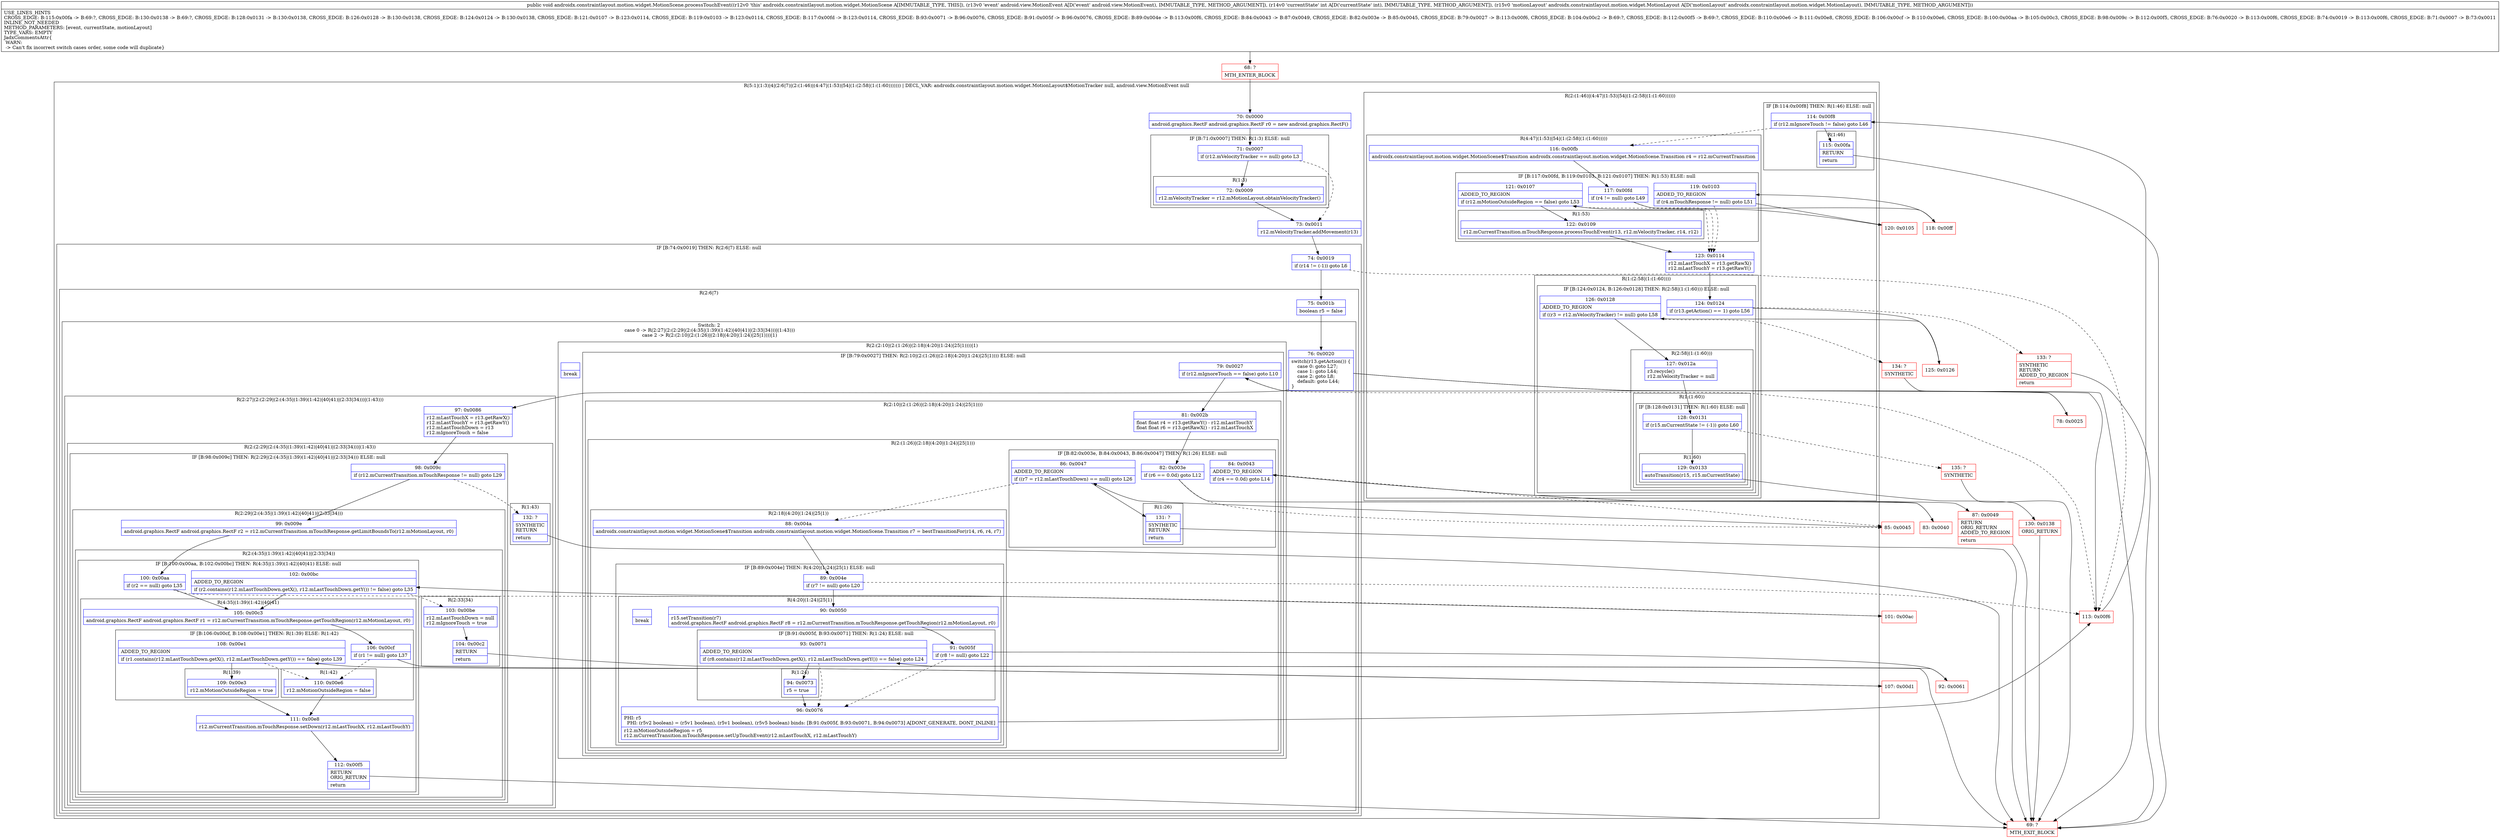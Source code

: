 digraph "CFG forandroidx.constraintlayout.motion.widget.MotionScene.processTouchEvent(Landroid\/view\/MotionEvent;ILandroidx\/constraintlayout\/motion\/widget\/MotionLayout;)V" {
subgraph cluster_Region_1083911139 {
label = "R(5:1|(1:3)|4|(2:6|7)|(2:(1:46)|(4:47|(1:53)|54|(1:(2:58|(1:(1:60))))))) | DECL_VAR: androidx.constraintlayout.motion.widget.MotionLayout$MotionTracker null, android.view.MotionEvent null\l";
node [shape=record,color=blue];
Node_70 [shape=record,label="{70\:\ 0x0000|android.graphics.RectF android.graphics.RectF r0 = new android.graphics.RectF()\l}"];
subgraph cluster_IfRegion_1502922907 {
label = "IF [B:71:0x0007] THEN: R(1:3) ELSE: null";
node [shape=record,color=blue];
Node_71 [shape=record,label="{71\:\ 0x0007|if (r12.mVelocityTracker == null) goto L3\l}"];
subgraph cluster_Region_627028619 {
label = "R(1:3)";
node [shape=record,color=blue];
Node_72 [shape=record,label="{72\:\ 0x0009|r12.mVelocityTracker = r12.mMotionLayout.obtainVelocityTracker()\l}"];
}
}
Node_73 [shape=record,label="{73\:\ 0x0011|r12.mVelocityTracker.addMovement(r13)\l}"];
subgraph cluster_IfRegion_807709072 {
label = "IF [B:74:0x0019] THEN: R(2:6|7) ELSE: null";
node [shape=record,color=blue];
Node_74 [shape=record,label="{74\:\ 0x0019|if (r14 != (\-1)) goto L6\l}"];
subgraph cluster_Region_1306643761 {
label = "R(2:6|7)";
node [shape=record,color=blue];
Node_75 [shape=record,label="{75\:\ 0x001b|boolean r5 = false\l}"];
subgraph cluster_SwitchRegion_1075729211 {
label = "Switch: 2
 case 0 -> R(2:27|(2:(2:29|(2:(4:35|(1:39)(1:42)|40|41)|(2:33|34)))|(1:43)))
 case 2 -> R(2:(2:10|(2:(1:26)|(2:18|(4:20|(1:24)|25|1))))|1)";
node [shape=record,color=blue];
Node_76 [shape=record,label="{76\:\ 0x0020|switch(r13.getAction()) \{\l    case 0: goto L27;\l    case 1: goto L44;\l    case 2: goto L8;\l    default: goto L44;\l\}\l}"];
subgraph cluster_Region_1060211635 {
label = "R(2:27|(2:(2:29|(2:(4:35|(1:39)(1:42)|40|41)|(2:33|34)))|(1:43)))";
node [shape=record,color=blue];
Node_97 [shape=record,label="{97\:\ 0x0086|r12.mLastTouchX = r13.getRawX()\lr12.mLastTouchY = r13.getRawY()\lr12.mLastTouchDown = r13\lr12.mIgnoreTouch = false\l}"];
subgraph cluster_Region_1738714420 {
label = "R(2:(2:29|(2:(4:35|(1:39)(1:42)|40|41)|(2:33|34)))|(1:43))";
node [shape=record,color=blue];
subgraph cluster_IfRegion_1927274617 {
label = "IF [B:98:0x009c] THEN: R(2:29|(2:(4:35|(1:39)(1:42)|40|41)|(2:33|34))) ELSE: null";
node [shape=record,color=blue];
Node_98 [shape=record,label="{98\:\ 0x009c|if (r12.mCurrentTransition.mTouchResponse != null) goto L29\l}"];
subgraph cluster_Region_1519250544 {
label = "R(2:29|(2:(4:35|(1:39)(1:42)|40|41)|(2:33|34)))";
node [shape=record,color=blue];
Node_99 [shape=record,label="{99\:\ 0x009e|android.graphics.RectF android.graphics.RectF r2 = r12.mCurrentTransition.mTouchResponse.getLimitBoundsTo(r12.mMotionLayout, r0)\l}"];
subgraph cluster_Region_1080746642 {
label = "R(2:(4:35|(1:39)(1:42)|40|41)|(2:33|34))";
node [shape=record,color=blue];
subgraph cluster_IfRegion_1001137449 {
label = "IF [B:100:0x00aa, B:102:0x00bc] THEN: R(4:35|(1:39)(1:42)|40|41) ELSE: null";
node [shape=record,color=blue];
Node_100 [shape=record,label="{100\:\ 0x00aa|if (r2 == null) goto L35\l}"];
Node_102 [shape=record,label="{102\:\ 0x00bc|ADDED_TO_REGION\l|if (r2.contains(r12.mLastTouchDown.getX(), r12.mLastTouchDown.getY()) != false) goto L35\l}"];
subgraph cluster_Region_671235086 {
label = "R(4:35|(1:39)(1:42)|40|41)";
node [shape=record,color=blue];
Node_105 [shape=record,label="{105\:\ 0x00c3|android.graphics.RectF android.graphics.RectF r1 = r12.mCurrentTransition.mTouchResponse.getTouchRegion(r12.mMotionLayout, r0)\l}"];
subgraph cluster_IfRegion_484322021 {
label = "IF [B:106:0x00cf, B:108:0x00e1] THEN: R(1:39) ELSE: R(1:42)";
node [shape=record,color=blue];
Node_106 [shape=record,label="{106\:\ 0x00cf|if (r1 != null) goto L37\l}"];
Node_108 [shape=record,label="{108\:\ 0x00e1|ADDED_TO_REGION\l|if (r1.contains(r12.mLastTouchDown.getX(), r12.mLastTouchDown.getY()) == false) goto L39\l}"];
subgraph cluster_Region_1941280063 {
label = "R(1:39)";
node [shape=record,color=blue];
Node_109 [shape=record,label="{109\:\ 0x00e3|r12.mMotionOutsideRegion = true\l}"];
}
subgraph cluster_Region_17583472 {
label = "R(1:42)";
node [shape=record,color=blue];
Node_110 [shape=record,label="{110\:\ 0x00e6|r12.mMotionOutsideRegion = false\l}"];
}
}
Node_111 [shape=record,label="{111\:\ 0x00e8|r12.mCurrentTransition.mTouchResponse.setDown(r12.mLastTouchX, r12.mLastTouchY)\l}"];
Node_112 [shape=record,label="{112\:\ 0x00f5|RETURN\lORIG_RETURN\l|return\l}"];
}
}
subgraph cluster_Region_207464704 {
label = "R(2:33|34)";
node [shape=record,color=blue];
Node_103 [shape=record,label="{103\:\ 0x00be|r12.mLastTouchDown = null\lr12.mIgnoreTouch = true\l}"];
Node_104 [shape=record,label="{104\:\ 0x00c2|RETURN\l|return\l}"];
}
}
}
}
subgraph cluster_Region_456434795 {
label = "R(1:43)";
node [shape=record,color=blue];
Node_132 [shape=record,label="{132\:\ ?|SYNTHETIC\lRETURN\l|return\l}"];
}
}
}
subgraph cluster_Region_1148704351 {
label = "R(2:(2:10|(2:(1:26)|(2:18|(4:20|(1:24)|25|1))))|1)";
node [shape=record,color=blue];
subgraph cluster_IfRegion_670266476 {
label = "IF [B:79:0x0027] THEN: R(2:10|(2:(1:26)|(2:18|(4:20|(1:24)|25|1)))) ELSE: null";
node [shape=record,color=blue];
Node_79 [shape=record,label="{79\:\ 0x0027|if (r12.mIgnoreTouch == false) goto L10\l}"];
subgraph cluster_Region_1595270154 {
label = "R(2:10|(2:(1:26)|(2:18|(4:20|(1:24)|25|1))))";
node [shape=record,color=blue];
Node_81 [shape=record,label="{81\:\ 0x002b|float float r4 = r13.getRawY() \- r12.mLastTouchY\lfloat float r6 = r13.getRawX() \- r12.mLastTouchX\l}"];
subgraph cluster_Region_1174920251 {
label = "R(2:(1:26)|(2:18|(4:20|(1:24)|25|1)))";
node [shape=record,color=blue];
subgraph cluster_IfRegion_1194100142 {
label = "IF [B:82:0x003e, B:84:0x0043, B:86:0x0047] THEN: R(1:26) ELSE: null";
node [shape=record,color=blue];
Node_82 [shape=record,label="{82\:\ 0x003e|if (r6 == 0.0d) goto L12\l}"];
Node_84 [shape=record,label="{84\:\ 0x0043|ADDED_TO_REGION\l|if (r4 == 0.0d) goto L14\l}"];
Node_86 [shape=record,label="{86\:\ 0x0047|ADDED_TO_REGION\l|if ((r7 = r12.mLastTouchDown) == null) goto L26\l}"];
subgraph cluster_Region_2024685420 {
label = "R(1:26)";
node [shape=record,color=blue];
Node_131 [shape=record,label="{131\:\ ?|SYNTHETIC\lRETURN\l|return\l}"];
}
}
subgraph cluster_Region_502494479 {
label = "R(2:18|(4:20|(1:24)|25|1))";
node [shape=record,color=blue];
Node_88 [shape=record,label="{88\:\ 0x004a|androidx.constraintlayout.motion.widget.MotionScene$Transition androidx.constraintlayout.motion.widget.MotionScene.Transition r7 = bestTransitionFor(r14, r6, r4, r7)\l}"];
subgraph cluster_IfRegion_1889004886 {
label = "IF [B:89:0x004e] THEN: R(4:20|(1:24)|25|1) ELSE: null";
node [shape=record,color=blue];
Node_89 [shape=record,label="{89\:\ 0x004e|if (r7 != null) goto L20\l}"];
subgraph cluster_Region_1488722691 {
label = "R(4:20|(1:24)|25|1)";
node [shape=record,color=blue];
Node_90 [shape=record,label="{90\:\ 0x0050|r15.setTransition(r7)\landroid.graphics.RectF android.graphics.RectF r8 = r12.mCurrentTransition.mTouchResponse.getTouchRegion(r12.mMotionLayout, r0)\l}"];
subgraph cluster_IfRegion_5399290 {
label = "IF [B:91:0x005f, B:93:0x0071] THEN: R(1:24) ELSE: null";
node [shape=record,color=blue];
Node_91 [shape=record,label="{91\:\ 0x005f|if (r8 != null) goto L22\l}"];
Node_93 [shape=record,label="{93\:\ 0x0071|ADDED_TO_REGION\l|if (r8.contains(r12.mLastTouchDown.getX(), r12.mLastTouchDown.getY()) == false) goto L24\l}"];
subgraph cluster_Region_1975362445 {
label = "R(1:24)";
node [shape=record,color=blue];
Node_94 [shape=record,label="{94\:\ 0x0073|r5 = true\l}"];
}
}
Node_96 [shape=record,label="{96\:\ 0x0076|PHI: r5 \l  PHI: (r5v2 boolean) = (r5v1 boolean), (r5v1 boolean), (r5v5 boolean) binds: [B:91:0x005f, B:93:0x0071, B:94:0x0073] A[DONT_GENERATE, DONT_INLINE]\l|r12.mMotionOutsideRegion = r5\lr12.mCurrentTransition.mTouchResponse.setUpTouchEvent(r12.mLastTouchX, r12.mLastTouchY)\l}"];
Node_InsnContainer_43109128 [shape=record,label="{|break\l}"];
}
}
}
}
}
}
Node_InsnContainer_1056804642 [shape=record,label="{|break\l}"];
}
}
}
}
subgraph cluster_Region_1180920514 {
label = "R(2:(1:46)|(4:47|(1:53)|54|(1:(2:58|(1:(1:60))))))";
node [shape=record,color=blue];
subgraph cluster_IfRegion_1337944125 {
label = "IF [B:114:0x00f8] THEN: R(1:46) ELSE: null";
node [shape=record,color=blue];
Node_114 [shape=record,label="{114\:\ 0x00f8|if (r12.mIgnoreTouch != false) goto L46\l}"];
subgraph cluster_Region_1140470601 {
label = "R(1:46)";
node [shape=record,color=blue];
Node_115 [shape=record,label="{115\:\ 0x00fa|RETURN\l|return\l}"];
}
}
subgraph cluster_Region_1105328068 {
label = "R(4:47|(1:53)|54|(1:(2:58|(1:(1:60)))))";
node [shape=record,color=blue];
Node_116 [shape=record,label="{116\:\ 0x00fb|androidx.constraintlayout.motion.widget.MotionScene$Transition androidx.constraintlayout.motion.widget.MotionScene.Transition r4 = r12.mCurrentTransition\l}"];
subgraph cluster_IfRegion_1958378980 {
label = "IF [B:117:0x00fd, B:119:0x0103, B:121:0x0107] THEN: R(1:53) ELSE: null";
node [shape=record,color=blue];
Node_117 [shape=record,label="{117\:\ 0x00fd|if (r4 != null) goto L49\l}"];
Node_119 [shape=record,label="{119\:\ 0x0103|ADDED_TO_REGION\l|if (r4.mTouchResponse != null) goto L51\l}"];
Node_121 [shape=record,label="{121\:\ 0x0107|ADDED_TO_REGION\l|if (r12.mMotionOutsideRegion == false) goto L53\l}"];
subgraph cluster_Region_296493195 {
label = "R(1:53)";
node [shape=record,color=blue];
Node_122 [shape=record,label="{122\:\ 0x0109|r12.mCurrentTransition.mTouchResponse.processTouchEvent(r13, r12.mVelocityTracker, r14, r12)\l}"];
}
}
Node_123 [shape=record,label="{123\:\ 0x0114|r12.mLastTouchX = r13.getRawX()\lr12.mLastTouchY = r13.getRawY()\l}"];
subgraph cluster_Region_1287945478 {
label = "R(1:(2:58|(1:(1:60))))";
node [shape=record,color=blue];
subgraph cluster_IfRegion_2014190115 {
label = "IF [B:124:0x0124, B:126:0x0128] THEN: R(2:58|(1:(1:60))) ELSE: null";
node [shape=record,color=blue];
Node_124 [shape=record,label="{124\:\ 0x0124|if (r13.getAction() == 1) goto L56\l}"];
Node_126 [shape=record,label="{126\:\ 0x0128|ADDED_TO_REGION\l|if ((r3 = r12.mVelocityTracker) != null) goto L58\l}"];
subgraph cluster_Region_1794907664 {
label = "R(2:58|(1:(1:60)))";
node [shape=record,color=blue];
Node_127 [shape=record,label="{127\:\ 0x012a|r3.recycle()\lr12.mVelocityTracker = null\l}"];
subgraph cluster_Region_447005628 {
label = "R(1:(1:60))";
node [shape=record,color=blue];
subgraph cluster_IfRegion_1969729955 {
label = "IF [B:128:0x0131] THEN: R(1:60) ELSE: null";
node [shape=record,color=blue];
Node_128 [shape=record,label="{128\:\ 0x0131|if (r15.mCurrentState != (\-1)) goto L60\l}"];
subgraph cluster_Region_2100322862 {
label = "R(1:60)";
node [shape=record,color=blue];
Node_129 [shape=record,label="{129\:\ 0x0133|autoTransition(r15, r15.mCurrentState)\l}"];
}
}
}
}
}
}
}
}
}
Node_68 [shape=record,color=red,label="{68\:\ ?|MTH_ENTER_BLOCK\l}"];
Node_78 [shape=record,color=red,label="{78\:\ 0x0025}"];
Node_83 [shape=record,color=red,label="{83\:\ 0x0040}"];
Node_87 [shape=record,color=red,label="{87\:\ 0x0049|RETURN\lORIG_RETURN\lADDED_TO_REGION\l|return\l}"];
Node_69 [shape=record,color=red,label="{69\:\ ?|MTH_EXIT_BLOCK\l}"];
Node_85 [shape=record,color=red,label="{85\:\ 0x0045}"];
Node_92 [shape=record,color=red,label="{92\:\ 0x0061}"];
Node_101 [shape=record,color=red,label="{101\:\ 0x00ac}"];
Node_107 [shape=record,color=red,label="{107\:\ 0x00d1}"];
Node_113 [shape=record,color=red,label="{113\:\ 0x00f6}"];
Node_118 [shape=record,color=red,label="{118\:\ 0x00ff}"];
Node_120 [shape=record,color=red,label="{120\:\ 0x0105}"];
Node_125 [shape=record,color=red,label="{125\:\ 0x0126}"];
Node_130 [shape=record,color=red,label="{130\:\ 0x0138|ORIG_RETURN\l}"];
Node_135 [shape=record,color=red,label="{135\:\ ?|SYNTHETIC\l}"];
Node_134 [shape=record,color=red,label="{134\:\ ?|SYNTHETIC\l}"];
Node_133 [shape=record,color=red,label="{133\:\ ?|SYNTHETIC\lRETURN\lADDED_TO_REGION\l|return\l}"];
MethodNode[shape=record,label="{public void androidx.constraintlayout.motion.widget.MotionScene.processTouchEvent((r12v0 'this' androidx.constraintlayout.motion.widget.MotionScene A[IMMUTABLE_TYPE, THIS]), (r13v0 'event' android.view.MotionEvent A[D('event' android.view.MotionEvent), IMMUTABLE_TYPE, METHOD_ARGUMENT]), (r14v0 'currentState' int A[D('currentState' int), IMMUTABLE_TYPE, METHOD_ARGUMENT]), (r15v0 'motionLayout' androidx.constraintlayout.motion.widget.MotionLayout A[D('motionLayout' androidx.constraintlayout.motion.widget.MotionLayout), IMMUTABLE_TYPE, METHOD_ARGUMENT]))  | USE_LINES_HINTS\lCROSS_EDGE: B:115:0x00fa \-\> B:69:?, CROSS_EDGE: B:130:0x0138 \-\> B:69:?, CROSS_EDGE: B:128:0x0131 \-\> B:130:0x0138, CROSS_EDGE: B:126:0x0128 \-\> B:130:0x0138, CROSS_EDGE: B:124:0x0124 \-\> B:130:0x0138, CROSS_EDGE: B:121:0x0107 \-\> B:123:0x0114, CROSS_EDGE: B:119:0x0103 \-\> B:123:0x0114, CROSS_EDGE: B:117:0x00fd \-\> B:123:0x0114, CROSS_EDGE: B:93:0x0071 \-\> B:96:0x0076, CROSS_EDGE: B:91:0x005f \-\> B:96:0x0076, CROSS_EDGE: B:89:0x004e \-\> B:113:0x00f6, CROSS_EDGE: B:84:0x0043 \-\> B:87:0x0049, CROSS_EDGE: B:82:0x003e \-\> B:85:0x0045, CROSS_EDGE: B:79:0x0027 \-\> B:113:0x00f6, CROSS_EDGE: B:104:0x00c2 \-\> B:69:?, CROSS_EDGE: B:112:0x00f5 \-\> B:69:?, CROSS_EDGE: B:110:0x00e6 \-\> B:111:0x00e8, CROSS_EDGE: B:106:0x00cf \-\> B:110:0x00e6, CROSS_EDGE: B:100:0x00aa \-\> B:105:0x00c3, CROSS_EDGE: B:98:0x009c \-\> B:112:0x00f5, CROSS_EDGE: B:76:0x0020 \-\> B:113:0x00f6, CROSS_EDGE: B:74:0x0019 \-\> B:113:0x00f6, CROSS_EDGE: B:71:0x0007 \-\> B:73:0x0011\lINLINE_NOT_NEEDED\lMETHOD_PARAMETERS: [event, currentState, motionLayout]\lTYPE_VARS: EMPTY\lJadxCommentsAttr\{\l WARN: \l \-\> Can't fix incorrect switch cases order, some code will duplicate\}\l}"];
MethodNode -> Node_68;Node_70 -> Node_71;
Node_71 -> Node_72;
Node_71 -> Node_73[style=dashed];
Node_72 -> Node_73;
Node_73 -> Node_74;
Node_74 -> Node_75;
Node_74 -> Node_113[style=dashed];
Node_75 -> Node_76;
Node_76 -> Node_78;
Node_76 -> Node_97;
Node_76 -> Node_113;
Node_97 -> Node_98;
Node_98 -> Node_99;
Node_98 -> Node_132[style=dashed];
Node_99 -> Node_100;
Node_100 -> Node_101[style=dashed];
Node_100 -> Node_105;
Node_102 -> Node_103[style=dashed];
Node_102 -> Node_105;
Node_105 -> Node_106;
Node_106 -> Node_107;
Node_106 -> Node_110[style=dashed];
Node_108 -> Node_109;
Node_108 -> Node_110[style=dashed];
Node_109 -> Node_111;
Node_110 -> Node_111;
Node_111 -> Node_112;
Node_112 -> Node_69;
Node_103 -> Node_104;
Node_104 -> Node_69;
Node_132 -> Node_69;
Node_79 -> Node_81;
Node_79 -> Node_113[style=dashed];
Node_81 -> Node_82;
Node_82 -> Node_83;
Node_82 -> Node_85[style=dashed];
Node_84 -> Node_85[style=dashed];
Node_84 -> Node_87;
Node_86 -> Node_88[style=dashed];
Node_86 -> Node_131;
Node_131 -> Node_69;
Node_88 -> Node_89;
Node_89 -> Node_90;
Node_89 -> Node_113[style=dashed];
Node_90 -> Node_91;
Node_91 -> Node_92;
Node_91 -> Node_96[style=dashed];
Node_93 -> Node_94;
Node_93 -> Node_96[style=dashed];
Node_94 -> Node_96;
Node_96 -> Node_113;
Node_114 -> Node_115;
Node_114 -> Node_116[style=dashed];
Node_115 -> Node_69;
Node_116 -> Node_117;
Node_117 -> Node_118;
Node_117 -> Node_123[style=dashed];
Node_119 -> Node_120;
Node_119 -> Node_123[style=dashed];
Node_121 -> Node_122;
Node_121 -> Node_123[style=dashed];
Node_122 -> Node_123;
Node_123 -> Node_124;
Node_124 -> Node_125;
Node_124 -> Node_133[style=dashed];
Node_126 -> Node_127;
Node_126 -> Node_134[style=dashed];
Node_127 -> Node_128;
Node_128 -> Node_129;
Node_128 -> Node_135[style=dashed];
Node_129 -> Node_130;
Node_68 -> Node_70;
Node_78 -> Node_79;
Node_83 -> Node_84;
Node_87 -> Node_69;
Node_85 -> Node_86;
Node_92 -> Node_93;
Node_101 -> Node_102;
Node_107 -> Node_108;
Node_113 -> Node_114;
Node_118 -> Node_119;
Node_120 -> Node_121;
Node_125 -> Node_126;
Node_130 -> Node_69;
Node_135 -> Node_69;
Node_134 -> Node_69;
Node_133 -> Node_69;
}

